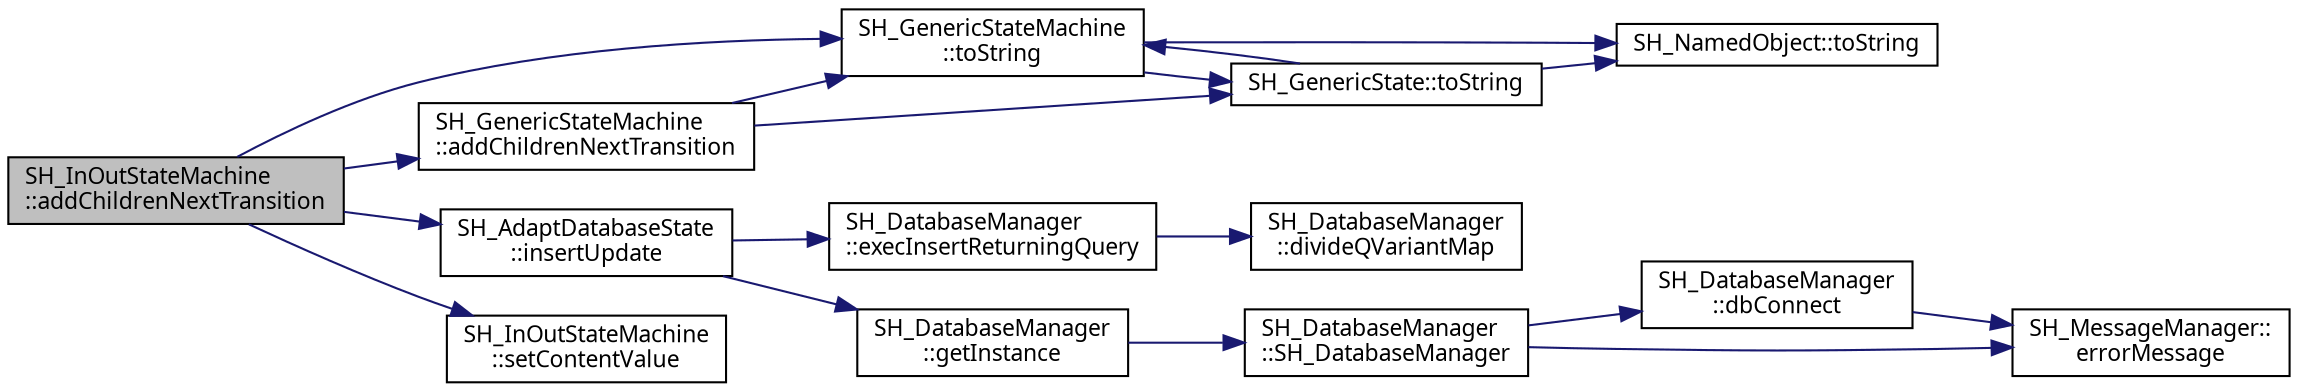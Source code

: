 digraph "SH_InOutStateMachine::addChildrenNextTransition"
{
 // INTERACTIVE_SVG=YES
  bgcolor="transparent";
  edge [fontname="Verdana",fontsize="11",labelfontname="Verdana",labelfontsize="11"];
  node [fontname="Verdana",fontsize="11",shape=record];
  rankdir="LR";
  Node1 [label="SH_InOutStateMachine\l::addChildrenNextTransition",height=0.2,width=0.4,color="black", fillcolor="grey75", style="filled" fontcolor="black"];
  Node1 -> Node2 [color="midnightblue",fontsize="11",style="solid",fontname="Verdana"];
  Node2 [label="SH_GenericStateMachine\l::addChildrenNextTransition",height=0.2,width=0.4,color="black",URL="$classSH__GenericStateMachine.html#a16d844020bc26480bd81d6b794c8364c"];
  Node2 -> Node3 [color="midnightblue",fontsize="11",style="solid",fontname="Verdana"];
  Node3 [label="SH_GenericStateMachine\l::toString",height=0.2,width=0.4,color="black",URL="$classSH__GenericStateMachine.html#a85c0c1c9d258ae991f84667412fa47cd"];
  Node3 -> Node4 [color="midnightblue",fontsize="11",style="solid",fontname="Verdana"];
  Node4 [label="SH_NamedObject::toString",height=0.2,width=0.4,color="black",URL="$classSH__NamedObject.html#a9f4b19df6a96a17daaf1060b3019ef47"];
  Node3 -> Node5 [color="midnightblue",fontsize="11",style="solid",fontname="Verdana"];
  Node5 [label="SH_GenericState::toString",height=0.2,width=0.4,color="black",URL="$classSH__GenericState.html#a7779babbb40f3f8faa71112204d9804f"];
  Node5 -> Node3 [color="midnightblue",fontsize="11",style="solid",fontname="Verdana"];
  Node5 -> Node4 [color="midnightblue",fontsize="11",style="solid",fontname="Verdana"];
  Node2 -> Node5 [color="midnightblue",fontsize="11",style="solid",fontname="Verdana"];
  Node1 -> Node6 [color="midnightblue",fontsize="11",style="solid",fontname="Verdana"];
  Node6 [label="SH_AdaptDatabaseState\l::insertUpdate",height=0.2,width=0.4,color="black",URL="$classSH__AdaptDatabaseState.html#a037db544ea05f42d21fcbdda758839fe",tooltip="Enregistre dans la base de données les valeurs données. "];
  Node6 -> Node7 [color="midnightblue",fontsize="11",style="solid",fontname="Verdana"];
  Node7 [label="SH_DatabaseManager\l::execInsertReturningQuery",height=0.2,width=0.4,color="black",URL="$classSH__DatabaseManager.html#a55268fae16792142072af49238f7bb94"];
  Node7 -> Node8 [color="midnightblue",fontsize="11",style="solid",fontname="Verdana"];
  Node8 [label="SH_DatabaseManager\l::divideQVariantMap",height=0.2,width=0.4,color="black",URL="$classSH__DatabaseManager.html#a4562e0c0027c0adbba645edc433f7fd1"];
  Node6 -> Node9 [color="midnightblue",fontsize="11",style="solid",fontname="Verdana"];
  Node9 [label="SH_DatabaseManager\l::getInstance",height=0.2,width=0.4,color="black",URL="$classSH__DatabaseManager.html#a31198eb4de0f8b18e3fa0eed09f24d19"];
  Node9 -> Node10 [color="midnightblue",fontsize="11",style="solid",fontname="Verdana"];
  Node10 [label="SH_DatabaseManager\l::SH_DatabaseManager",height=0.2,width=0.4,color="black",URL="$classSH__DatabaseManager.html#a7b5d0e372c153eb59cdab98588994904"];
  Node10 -> Node11 [color="midnightblue",fontsize="11",style="solid",fontname="Verdana"];
  Node11 [label="SH_DatabaseManager\l::dbConnect",height=0.2,width=0.4,color="black",URL="$classSH__DatabaseManager.html#ab634ce39ef483e7ad2fe08d4b8ba74f7"];
  Node11 -> Node12 [color="midnightblue",fontsize="11",style="solid",fontname="Verdana"];
  Node12 [label="SH_MessageManager::\lerrorMessage",height=0.2,width=0.4,color="black",URL="$classSH__MessageManager.html#a0cb4f06cf67539457482ba1c8544eb06"];
  Node10 -> Node12 [color="midnightblue",fontsize="11",style="solid",fontname="Verdana"];
  Node1 -> Node13 [color="midnightblue",fontsize="11",style="solid",fontname="Verdana"];
  Node13 [label="SH_InOutStateMachine\l::setContentValue",height=0.2,width=0.4,color="black",URL="$classSH__InOutStateMachine.html#a9ab1534306b2bdb62743d4bcefe40c17"];
  Node1 -> Node3 [color="midnightblue",fontsize="11",style="solid",fontname="Verdana"];
}
